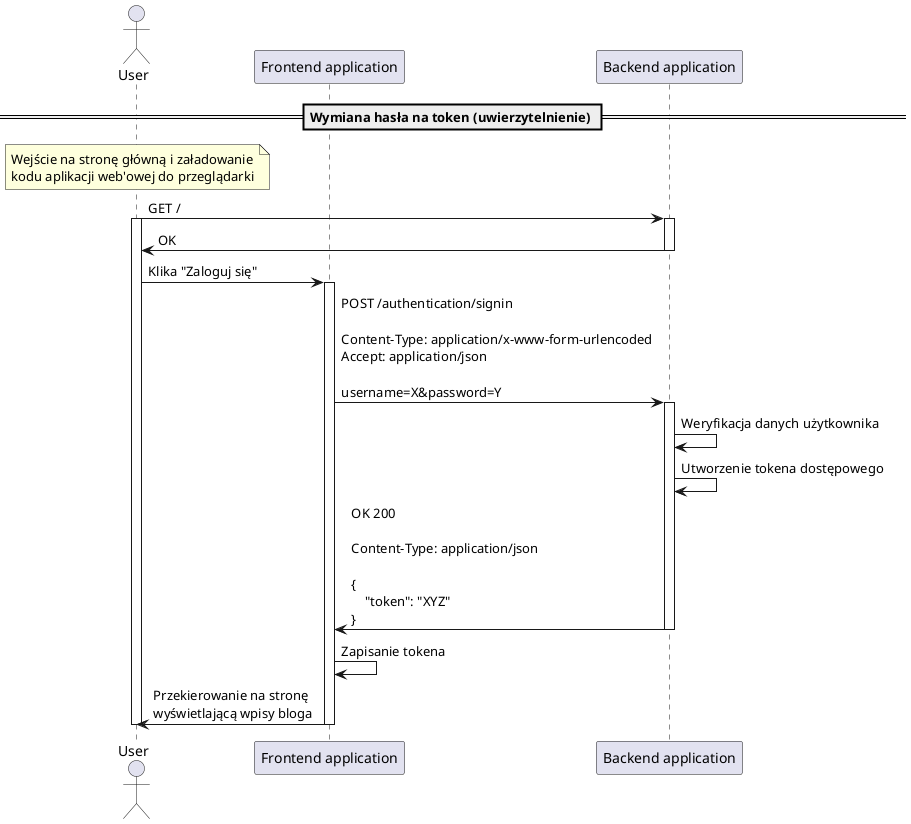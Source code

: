 @startuml

' 1) Diagram komponentów
' 2) Diagram architektury
' 3) Diagram sekwencji zakładania konta użytkownika
' 4) Diagram sekwencji uwierzytelniania użytkownika
' 5) Diagram sekwencji autoryzacji (long live credentials => short live credentials & authorize)

actor "User" as user
participant "Frontend application" as frontendApp
participant "Backend application" as backendApp

== Wymiana hasła na token (uwierzytelnienie) ==
note over user
Wejście na stronę główną i załadowanie
kodu aplikacji web'owej do przeglądarki
end note
user -> backendApp : GET /
activate user
activate backendApp
backendApp -> user : OK
deactivate backendApp
user -> frontendApp : Klika "Zaloguj się"
activate frontendApp
frontendApp -> backendApp : POST /authentication/signin\n\nContent-Type: application/x-www-form-urlencoded\nAccept: application/json\n\nusername=X&password=Y
activate backendApp
backendApp -> backendApp : Weryfikacja danych użytkownika
backendApp -> backendApp : Utworzenie tokena dostępowego
backendApp -> frontendApp : OK 200\n\nContent-Type: application/json\n\n{\n    "token": "XYZ"\n}
deactivate backendApp
frontendApp -> frontendApp : Zapisanie tokena
frontendApp -> user : Przekierowanie na stronę\nwyświetlającą wpisy bloga
deactivate frontendApp
deactivate user

@enduml
